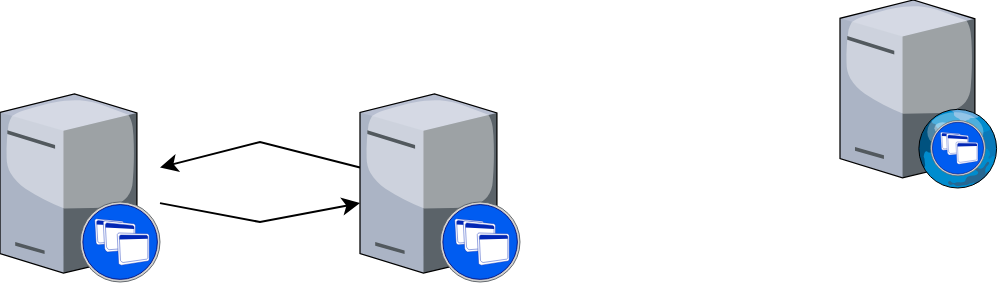 <mxfile version="12.2.6" type="github" pages="1">
  <diagram id="a45cf8ec-cd66-6f27-3ac3-be6e809c9e4a" name="Page-1">
    <mxGraphModel dx="1071" dy="681" grid="1" gridSize="10" guides="1" tooltips="1" connect="1" arrows="1" fold="1" page="1" pageScale="1" pageWidth="827" pageHeight="1169" background="#ffffff" math="0" shadow="0">
      <root>
        <mxCell id="0"/>
        <mxCell id="1" parent="0"/>
        <mxCell id="P7g7X8-pk0HL1owsHCSY-183" style="edgeStyle=none;rounded=0;orthogonalLoop=1;jettySize=auto;html=1;" edge="1" parent="1" source="P7g7X8-pk0HL1owsHCSY-172" target="P7g7X8-pk0HL1owsHCSY-181">
          <mxGeometry relative="1" as="geometry">
            <Array as="points">
              <mxPoint x="260" y="460"/>
            </Array>
          </mxGeometry>
        </mxCell>
        <mxCell id="P7g7X8-pk0HL1owsHCSY-172" value="" style="verticalLabelPosition=bottom;aspect=fixed;html=1;verticalAlign=top;strokeColor=none;align=center;outlineConnect=0;shape=mxgraph.citrix.xenapp_server;" vertex="1" parent="1">
          <mxGeometry x="130" y="396" width="80" height="94" as="geometry"/>
        </mxCell>
        <mxCell id="P7g7X8-pk0HL1owsHCSY-184" style="edgeStyle=none;rounded=0;orthogonalLoop=1;jettySize=auto;html=1;" edge="1" parent="1" source="P7g7X8-pk0HL1owsHCSY-181" target="P7g7X8-pk0HL1owsHCSY-172">
          <mxGeometry relative="1" as="geometry">
            <Array as="points">
              <mxPoint x="260" y="420"/>
            </Array>
          </mxGeometry>
        </mxCell>
        <mxCell id="P7g7X8-pk0HL1owsHCSY-181" value="" style="verticalLabelPosition=bottom;aspect=fixed;html=1;verticalAlign=top;strokeColor=none;align=center;outlineConnect=0;shape=mxgraph.citrix.xenapp_server;" vertex="1" parent="1">
          <mxGeometry x="310" y="396" width="80" height="94" as="geometry"/>
        </mxCell>
        <mxCell id="P7g7X8-pk0HL1owsHCSY-173" value="" style="verticalLabelPosition=bottom;aspect=fixed;html=1;verticalAlign=top;strokeColor=none;align=center;outlineConnect=0;shape=mxgraph.citrix.xenapp_web;" vertex="1" parent="1">
          <mxGeometry x="550" y="349" width="79" height="94" as="geometry"/>
        </mxCell>
      </root>
    </mxGraphModel>
  </diagram>
</mxfile>
